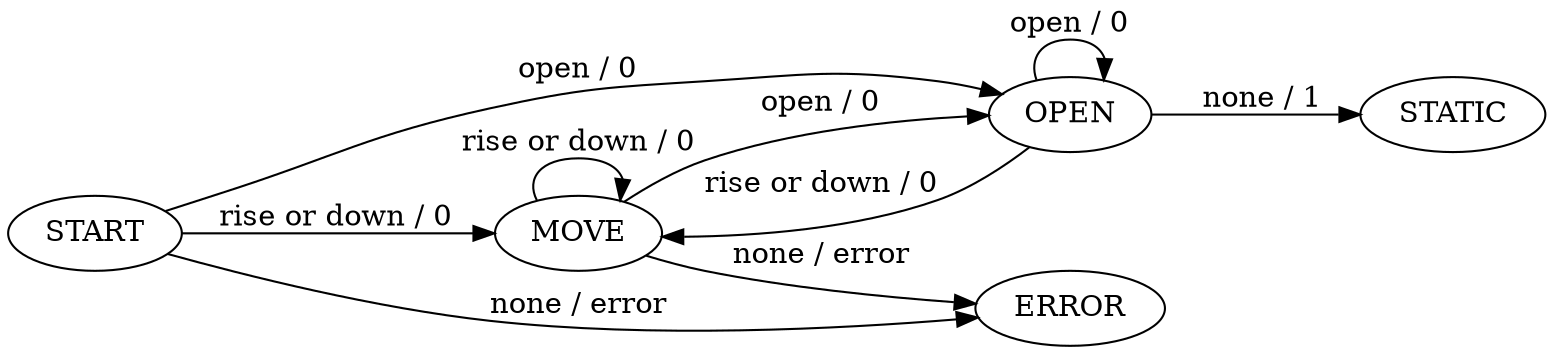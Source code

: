 digraph G {

  rankdir=LR;

  MOVE[];

  START[];

  OPEN[];

  STATIC[];
  ERROR[];

  START -> MOVE[label="rise or down / 0"];
  START -> OPEN[label="open / 0"];
  START -> ERROR[label="none / error"];
  
  
  MOVE -> MOVE[label="rise or down / 0"];

  MOVE -> OPEN[label="open / 0"];

  MOVE -> ERROR[label="none / error"];

  OPEN-> MOVE[label="rise or down / 0"];

  OPEN -> OPEN[label="open / 0"];

  OPEN -> STATIC[label="none / 1"];



}